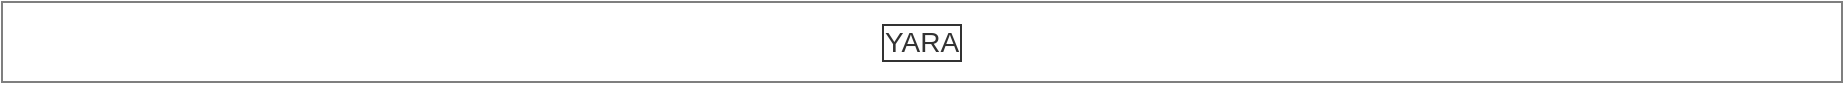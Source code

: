 <mxfile>
    <diagram id="tEUOOyqjP-2VZtpq_Lve" name="Page-1">
        <mxGraphModel dx="2341" dy="1807" grid="1" gridSize="10" guides="1" tooltips="1" connect="1" arrows="1" fold="1" page="1" pageScale="1" pageWidth="1169" pageHeight="827" background="none" math="0" shadow="0">
            <root>
                <mxCell id="0"/>
                <mxCell id="1" parent="0"/>
                <mxCell id="75" value="&lt;font style=&quot;font-size: 14px;&quot;&gt;YARA&lt;/font&gt;" style="whiteSpace=wrap;html=1;textOpacity=80;labelBackgroundColor=default;labelBorderColor=default;opacity=50;spacingTop=0;" vertex="1" parent="1">
                    <mxGeometry x="-1044" y="-800" width="920" height="40" as="geometry"/>
                </mxCell>
            </root>
        </mxGraphModel>
    </diagram>
</mxfile>
